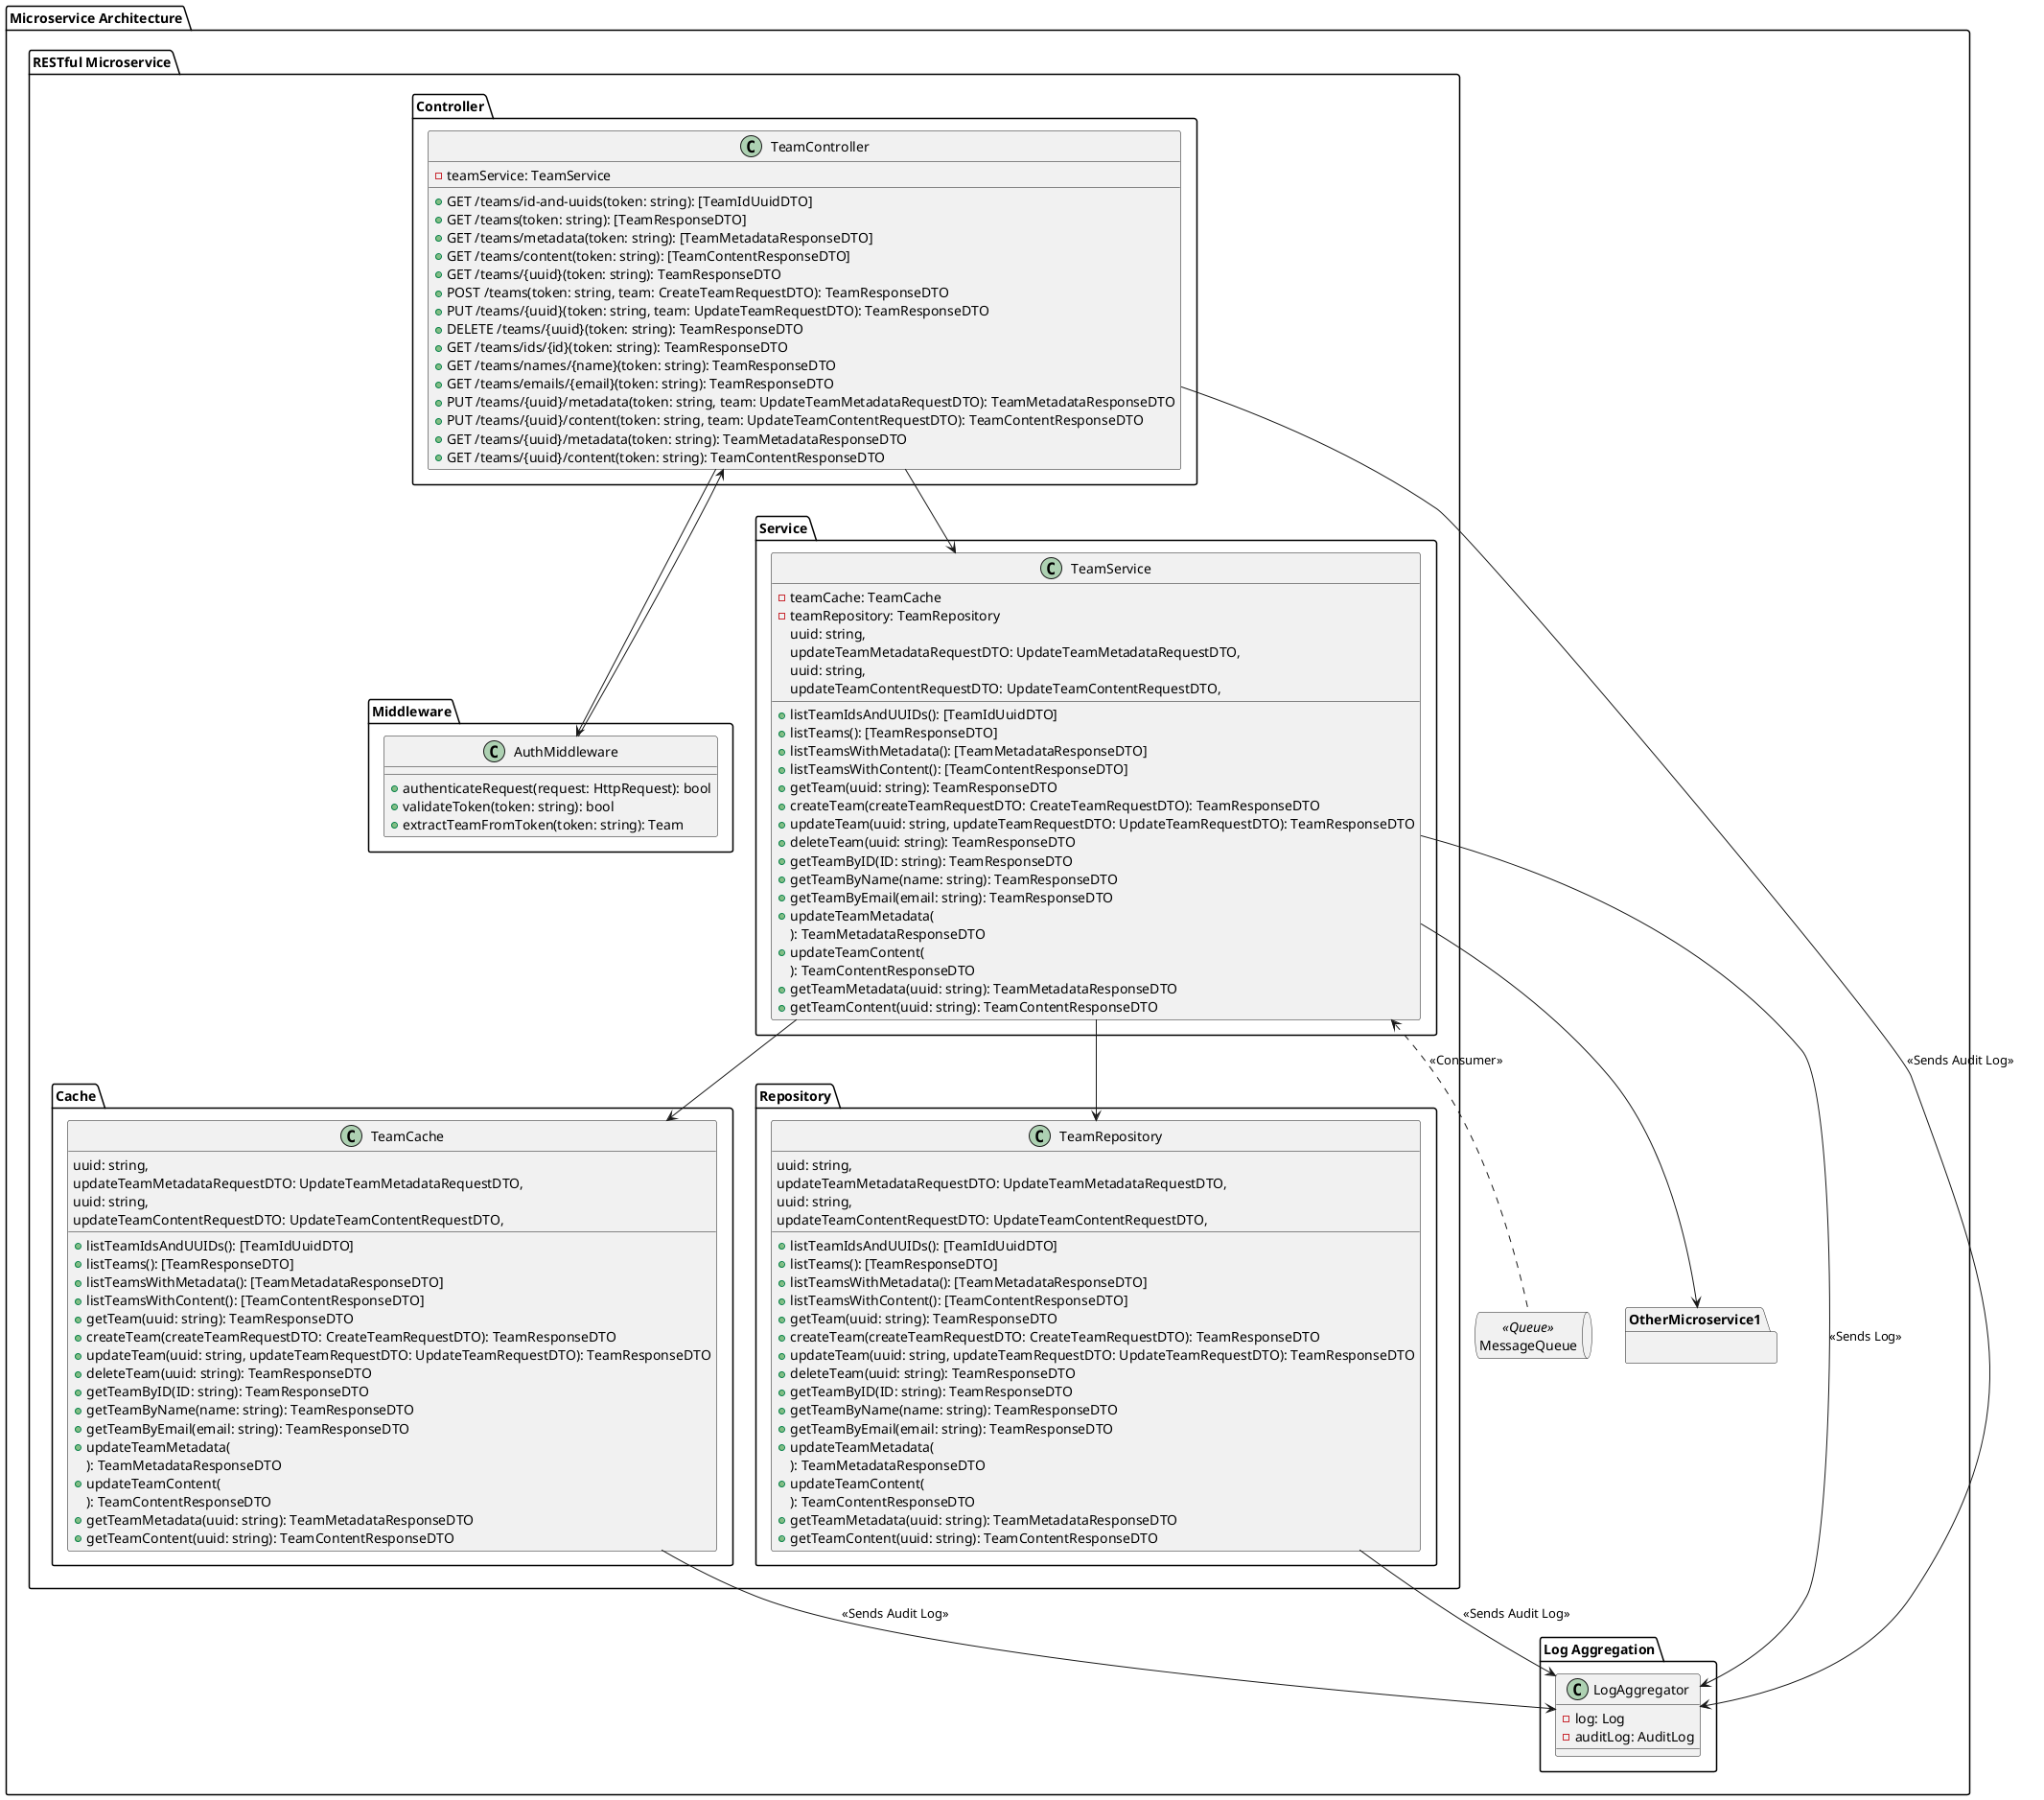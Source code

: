 @startuml

allowmixing

package "Microservice Architecture" {
    package "RESTful Microservice" {
        package "Controller" {
            class TeamController {
                - teamService: TeamService
                + GET /teams/id-and-uuids(token: string): [TeamIdUuidDTO]
                + GET /teams(token: string): [TeamResponseDTO]
                + GET /teams/metadata(token: string): [TeamMetadataResponseDTO]
                + GET /teams/content(token: string): [TeamContentResponseDTO]
                + GET /teams/{uuid}(token: string): TeamResponseDTO
                + POST /teams(token: string, team: CreateTeamRequestDTO): TeamResponseDTO
                + PUT /teams/{uuid}(token: string, team: UpdateTeamRequestDTO): TeamResponseDTO
                + DELETE /teams/{uuid}(token: string): TeamResponseDTO
                + GET /teams/ids/{id}(token: string): TeamResponseDTO
                + GET /teams/names/{name}(token: string): TeamResponseDTO
                + GET /teams/emails/{email}(token: string): TeamResponseDTO
                + PUT /teams/{uuid}/metadata(token: string, team: UpdateTeamMetadataRequestDTO): TeamMetadataResponseDTO
                + PUT /teams/{uuid}/content(token: string, team: UpdateTeamContentRequestDTO): TeamContentResponseDTO
                + GET /teams/{uuid}/metadata(token: string): TeamMetadataResponseDTO
                + GET /teams/{uuid}/content(token: string): TeamContentResponseDTO
            }

            ' class "CreateTeamRequestDTO" {
            '     + ID: string
            '     + UUID: string
            '     + metadata: TeamMetadataDTO
            '     + content: TeamContentDTO
            ' }

            ' class "GetTeamByEmailRequestDTO" {
            '     + email: string
            ' }

            ' class "GetTeamByIdRequestDTO" {
            '     + ID: string
            ' }

            ' class "GetTeamByUuidRequestDTO" {
            '     + UUID: string
            ' }

            ' class "ListTeamResponseDTO" {
            '     + teams: TeamResponseDTO[]
            ' }

            ' class "TeamContentResponseDTO" {
            '     + ID: string
            '     + UUID: string
            '     + content: TeamContentDTO
            ' }

            ' class "TeamContentDTO" {
            '     + email: string
            '     + members: IdUuidDTO[]
            '     + productOwner: IdUuidDTO
            '     + scrumMaster: IdUuidDTO
            ' }

            ' class "TeamIdUuidDTO" {
            '     + ID: string
            '     + UUID: string
            ' }

            ' class "TeamMetadataResponseDTO" {
            '     + ID: string
            '     + UUID: string
            '     + metadata: TeamMetadataDTO
            ' }

            ' class "TeamMetadataDTO" {
            '     + name: string
            '     + dates: CommonDateDTO
            ' }

            ' class "TeamResponseDTO" {
            '     + ID: string
            '     + UUID: string
            '     + metadata: TeamMetadataDTO
            '     + content: TeamContentDTO
            ' }

            ' class "TeamDTO" {
            '     + ID: string
            '     + UUID: string
            '     + metadata: TeamMetadataDTO
            '     + content: TeamContentDTO
            ' }

            ' class "UpdateTeamContentRequestDTO" {
            '     + UUID: string
            '     + content: TeamContentDTO
            ' }

            ' class "UpdateTeamMetadataRequestDTO" {
            '     + UUID: string
            '     + metadata: TeamMetadataDTO
            ' }

            ' class "UpdateTeamRequestDTO" {
            '     + UUID: string
            '     + metadata: TeamMetadataDTO
            '     + content: TeamContentDTO
            ' }

            ' class "EmailDTO" {
            '     + email: string
            ' }

            ' class "PasswordDTO" {
            '     + password: string
            ' }

            ' class "PhoneDTO" {
            '     + phone: string
            ' }

            ' class "ProjectRoleDTO" {
            '     + projectRole: PROJECT_ROLE_TYPES
            ' }

            ' class "ProjectRolesDTO" {
            '     + projectRoles: PROJECT_ROLE_TYPES[]
            ' }

            ' class "ScrumRoleDTO" {
            '     + scrumRole: SCRUM_ROLE_TYPES
            ' }

            ' class "ScrumRolesDTO" {
            '     + scrumRoles: SCRUM_ROLE_TYPES[]
            ' }

            ' class "CommentDTO" {
            '     + ID: string
            '     + UUID: string
            '     + content: string
            '     + updatedBy: string
            '     + updatedAt: Date
            ' }

            ' class "CommonDateDTO" {
            '     + createdAt: Date
            '     + createdBy: string
            '     + updatedAt: Date
            '     + updatedBy: string
            '     + startedAt?: Date
            '     + startedBy?: string
            '     + startDate?: Date
            '     + endDate?: Date
            '     + completedAt?: Date
            '     + completedBy?: string
            ' }

            ' class "DurationDTO" {
            '     + ID: string
            '     + UUID: string
            '     + startDate: Date
            '     + endDate: Date
            ' }

            ' class "IdUuidStatusDTO" {
            '     + ID: string
            '     + UUID: string
            '     + status: GENERAL_STATUS_TYPES
            ' }

            ' class "IdUuidDTO" {
            '     + ID: string
            '     + UUID: string
            ' }

            ' class "NameUrlDTO" {
            '     + name: string
            '     + url: string
            ' }

            ' class "PaginationDTO" {
            '     + skip?: number
            '     + take?: number
            ' }

            ' class "RelationDTO" {
            '     + UUID: string
            '     + relationType: RELATION_TYPES
            '     + sourceUUID: string
            '     + targetUUID: string
            '     + createdAt: Date
            '     + updatedAt: Date
            ' }
        }

        package "Middleware" {
            class AuthMiddleware {
                + authenticateRequest(request: HttpRequest): bool
                + validateToken(token: string): bool
                + extractTeamFromToken(token: string): Team
            }
        }

        package "Service" {
            class TeamService {
                - teamCache: TeamCache
                - teamRepository: TeamRepository
                + listTeamIdsAndUUIDs(): [TeamIdUuidDTO]
                + listTeams(): [TeamResponseDTO]
                + listTeamsWithMetadata(): [TeamMetadataResponseDTO]
                + listTeamsWithContent(): [TeamContentResponseDTO]
                + getTeam(uuid: string): TeamResponseDTO
                + createTeam(createTeamRequestDTO: CreateTeamRequestDTO): TeamResponseDTO
                + updateTeam(uuid: string, updateTeamRequestDTO: UpdateTeamRequestDTO): TeamResponseDTO
                + deleteTeam(uuid: string): TeamResponseDTO
                + getTeamByID(ID: string): TeamResponseDTO
                + getTeamByName(name: string): TeamResponseDTO
                + getTeamByEmail(email: string): TeamResponseDTO
                + updateTeamMetadata(
                    uuid: string,
                    updateTeamMetadataRequestDTO: UpdateTeamMetadataRequestDTO,
                ): TeamMetadataResponseDTO
                + updateTeamContent(
                    uuid: string,
                    updateTeamContentRequestDTO: UpdateTeamContentRequestDTO,
                ): TeamContentResponseDTO
                + getTeamMetadata(uuid: string): TeamMetadataResponseDTO
                + getTeamContent(uuid: string): TeamContentResponseDTO
            }
        }

        package "Cache" {
            class TeamCache {
                + listTeamIdsAndUUIDs(): [TeamIdUuidDTO]
                + listTeams(): [TeamResponseDTO]
                + listTeamsWithMetadata(): [TeamMetadataResponseDTO]
                + listTeamsWithContent(): [TeamContentResponseDTO]
                + getTeam(uuid: string): TeamResponseDTO
                + createTeam(createTeamRequestDTO: CreateTeamRequestDTO): TeamResponseDTO
                + updateTeam(uuid: string, updateTeamRequestDTO: UpdateTeamRequestDTO): TeamResponseDTO
                + deleteTeam(uuid: string): TeamResponseDTO
                + getTeamByID(ID: string): TeamResponseDTO
                + getTeamByName(name: string): TeamResponseDTO
                + getTeamByEmail(email: string): TeamResponseDTO
                + updateTeamMetadata(
                    uuid: string,
                    updateTeamMetadataRequestDTO: UpdateTeamMetadataRequestDTO,
                ): TeamMetadataResponseDTO
                + updateTeamContent(
                    uuid: string,
                    updateTeamContentRequestDTO: UpdateTeamContentRequestDTO,
                ): TeamContentResponseDTO
                + getTeamMetadata(uuid: string): TeamMetadataResponseDTO
                + getTeamContent(uuid: string): TeamContentResponseDTO
            }
        }

        package "Repository" {
            class TeamRepository {
                + listTeamIdsAndUUIDs(): [TeamIdUuidDTO]
                + listTeams(): [TeamResponseDTO]
                + listTeamsWithMetadata(): [TeamMetadataResponseDTO]
                + listTeamsWithContent(): [TeamContentResponseDTO]
                + getTeam(uuid: string): TeamResponseDTO
                + createTeam(createTeamRequestDTO: CreateTeamRequestDTO): TeamResponseDTO
                + updateTeam(uuid: string, updateTeamRequestDTO: UpdateTeamRequestDTO): TeamResponseDTO
                + deleteTeam(uuid: string): TeamResponseDTO
                + getTeamByID(ID: string): TeamResponseDTO
                + getTeamByName(name: string): TeamResponseDTO
                + getTeamByEmail(email: string): TeamResponseDTO
                + updateTeamMetadata(
                    uuid: string,
                    updateTeamMetadataRequestDTO: UpdateTeamMetadataRequestDTO,
                ): TeamMetadataResponseDTO
                + updateTeamContent(
                    uuid: string,
                    updateTeamContentRequestDTO: UpdateTeamContentRequestDTO,
                ): TeamContentResponseDTO
                + getTeamMetadata(uuid: string): TeamMetadataResponseDTO
                + getTeamContent(uuid: string): TeamContentResponseDTO
            }

            ' !define TABLE_COLUMNS(COLUMN_LIST)
            ' class TeamTable {
            '     + ID: string
            '     + UUID: string
            '     + metadata: TeamMetadataTable
            '     + content: TeamContentTable
            ' }

            ' class TeamMetadataTable {
            '     + name: string
            '     + dates: CommonDateTable
            ' }

            ' class TeamContentTable {
            '     + email: string
            '     + members: IdUuidTable[]
            '     + productOwner: IdUuidTable
            '     + scrumMaster: IdUuidTable
            ' }

            ' class CommonDateTable {
            '     + createdAt: Date
            '     + createdBy: string
            '     + updatedAt: Date
            '     + updatedBy: string
            '     + startedAt?: Date
            '     + startedBy?: string
            '     + startDate?: Date
            '     + endDate?: Date
            '     + completedAt?: Date
            '     + completedBy?: string
            ' }

            ' class CommentTable {
            '     + ID: string
            '     + UUID: string
            '     + content: string
            '     + updatedBy: string
            '     + updatedAt: Date
            ' }

            ' class DurationTable {
            '     + ID: string
            '     + UUID: string
            '     + startDate: Date
            '     + endDate: Date
            ' }

            ' class IdUuidStatusTable {
            '     + ID: string
            '     + UUID: string
            '     + status: GENERAL_STATUS_TYPES
            ' }

            ' class IdUuidTable {
            '     + ID: string
            '     + UUID: string
            ' }

            ' class NameUrlTable {
            '     + name: string
            '     + url: string
            ' }

            ' class PaginationTable {
            '     + skip?: number
            '     + take?: number
            ' }

            ' class RelationTable {
            '     + UUID: string
            '     + relationType: RELATION_TYPES
            '     + sourceUUID: string
            '     + targetUUID: string
            '     + createdAt: Date
            '     + updatedAt: Date
            ' }
        }

        TeamController --> TeamService
        TeamController --> AuthMiddleware
        AuthMiddleware --> TeamController
        TeamService --> TeamRepository
        TeamService --> TeamCache
    }

    TeamService -down-> OtherMicroservice1

    package "Other Microservice 1" as OtherMicroservice1 {
        ' // Other Microservice 1 components
    }

    queue MessageQueue <<Queue>>
    MessageQueue .up.> TeamService : <<Consumer>>

    package "Log Aggregation" {
        class LogAggregator {
            - log: Log
            - auditLog: AuditLog
        }

        ' class AuditLog {
        '     + message: String
        '     + timestamp: DateTime
        ' }

        ' class Log {
        '     + message: String
        '     + timestamp: DateTime
        ' }
    }

    TeamController --> LogAggregator : <<Sends Audit Log>>
    TeamCache --> LogAggregator : <<Sends Audit Log>>
    TeamRepository --> LogAggregator : <<Sends Audit Log>>
    TeamService --> LogAggregator : <<Sends Log>>
}

@enduml
